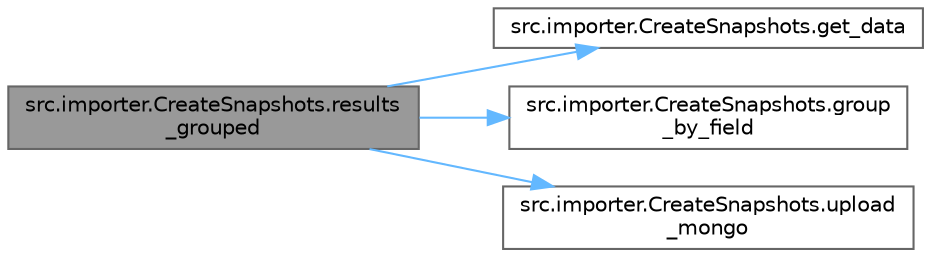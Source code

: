 digraph "src.importer.CreateSnapshots.results_grouped"
{
 // LATEX_PDF_SIZE
  bgcolor="transparent";
  edge [fontname=Helvetica,fontsize=10,labelfontname=Helvetica,labelfontsize=10];
  node [fontname=Helvetica,fontsize=10,shape=box,height=0.2,width=0.4];
  rankdir="LR";
  Node1 [id="Node000001",label="src.importer.CreateSnapshots.results\l_grouped",height=0.2,width=0.4,color="gray40", fillcolor="grey60", style="filled", fontcolor="black",tooltip=" "];
  Node1 -> Node2 [id="edge1_Node000001_Node000002",color="steelblue1",style="solid",tooltip=" "];
  Node2 [id="Node000002",label="src.importer.CreateSnapshots.get_data",height=0.2,width=0.4,color="grey40", fillcolor="white", style="filled",URL="$namespacesrc_1_1importer_1_1_create_snapshots.html#acd0576cb3ba5fc1f1f9037d96e4eeffa",tooltip=" "];
  Node1 -> Node3 [id="edge2_Node000001_Node000003",color="steelblue1",style="solid",tooltip=" "];
  Node3 [id="Node000003",label="src.importer.CreateSnapshots.group\l_by_field",height=0.2,width=0.4,color="grey40", fillcolor="white", style="filled",URL="$namespacesrc_1_1importer_1_1_create_snapshots.html#a4e0241a7b8f1ff15e38a4298b20292ae",tooltip=" "];
  Node1 -> Node4 [id="edge3_Node000001_Node000004",color="steelblue1",style="solid",tooltip=" "];
  Node4 [id="Node000004",label="src.importer.CreateSnapshots.upload\l_mongo",height=0.2,width=0.4,color="grey40", fillcolor="white", style="filled",URL="$namespacesrc_1_1importer_1_1_create_snapshots.html#ac511051b55d3c44a9bceea347dbaada4",tooltip=" "];
}
